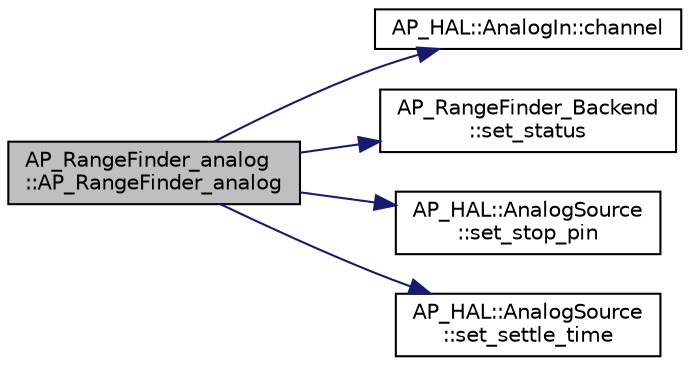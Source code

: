 digraph "AP_RangeFinder_analog::AP_RangeFinder_analog"
{
 // INTERACTIVE_SVG=YES
  edge [fontname="Helvetica",fontsize="10",labelfontname="Helvetica",labelfontsize="10"];
  node [fontname="Helvetica",fontsize="10",shape=record];
  rankdir="LR";
  Node1 [label="AP_RangeFinder_analog\l::AP_RangeFinder_analog",height=0.2,width=0.4,color="black", fillcolor="grey75", style="filled" fontcolor="black"];
  Node1 -> Node2 [color="midnightblue",fontsize="10",style="solid",fontname="Helvetica"];
  Node2 [label="AP_HAL::AnalogIn::channel",height=0.2,width=0.4,color="black", fillcolor="white", style="filled",URL="$classAP__HAL_1_1AnalogIn.html#aa1287db18a7b6b27286091af1f4bd5e5"];
  Node1 -> Node3 [color="midnightblue",fontsize="10",style="solid",fontname="Helvetica"];
  Node3 [label="AP_RangeFinder_Backend\l::set_status",height=0.2,width=0.4,color="black", fillcolor="white", style="filled",URL="$classAP__RangeFinder__Backend.html#ac5b3771c47b58dfba89ebcf2a24541cd"];
  Node1 -> Node4 [color="midnightblue",fontsize="10",style="solid",fontname="Helvetica"];
  Node4 [label="AP_HAL::AnalogSource\l::set_stop_pin",height=0.2,width=0.4,color="black", fillcolor="white", style="filled",URL="$classAP__HAL_1_1AnalogSource.html#aaa8a938d06b79f0ba5fbedfd7108a79e"];
  Node1 -> Node5 [color="midnightblue",fontsize="10",style="solid",fontname="Helvetica"];
  Node5 [label="AP_HAL::AnalogSource\l::set_settle_time",height=0.2,width=0.4,color="black", fillcolor="white", style="filled",URL="$classAP__HAL_1_1AnalogSource.html#a55852956070a0eb4456741afb7e3ce9d"];
}
